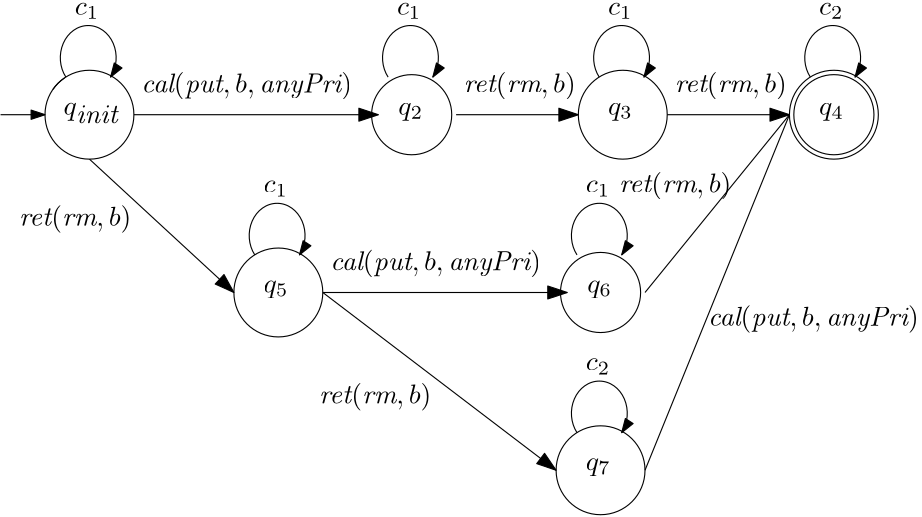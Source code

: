 <?xml version="1.0"?>
<!DOCTYPE ipe SYSTEM "ipe.dtd">
<ipe version="70107" creator="Ipe 7.1.7">
<info created="D:20151003110714" modified="D:20170130144740"/>
<preamble>\usepackage[version=0.96]{pgf}
\usepackage{tikz}
\usetikzlibrary{arrows,shapes,snakes,automata,backgrounds,petri}
\usepackage[latin1]{inputenc}
\usepackage{verbatim}</preamble>
<ipestyle name="basic">
<symbol name="arrow/arc(spx)">
<path stroke="sym-stroke" fill="sym-stroke" pen="sym-pen">
0 0 m
-1 0.333 l
-1 -0.333 l
h
</path>
</symbol>
<symbol name="arrow/farc(spx)">
<path stroke="sym-stroke" fill="white" pen="sym-pen">
0 0 m
-1 0.333 l
-1 -0.333 l
h
</path>
</symbol>
<symbol name="arrow/ptarc(spx)">
<path stroke="sym-stroke" fill="sym-stroke" pen="sym-pen">
0 0 m
-1 0.333 l
-0.8 0 l
-1 -0.333 l
h
</path>
</symbol>
<symbol name="arrow/fptarc(spx)">
<path stroke="sym-stroke" fill="white" pen="sym-pen">
0 0 m
-1 0.333 l
-0.8 0 l
-1 -0.333 l
h
</path>
</symbol>
<symbol name="mark/circle(sx)" transformations="translations">
<path fill="sym-stroke">
0.6 0 0 0.6 0 0 e
0.4 0 0 0.4 0 0 e
</path>
</symbol>
<symbol name="mark/disk(sx)" transformations="translations">
<path fill="sym-stroke">
0.6 0 0 0.6 0 0 e
</path>
</symbol>
<symbol name="mark/fdisk(sfx)" transformations="translations">
<group>
<path fill="sym-fill">
0.5 0 0 0.5 0 0 e
</path>
<path fill="sym-stroke" fillrule="eofill">
0.6 0 0 0.6 0 0 e
0.4 0 0 0.4 0 0 e
</path>
</group>
</symbol>
<symbol name="mark/box(sx)" transformations="translations">
<path fill="sym-stroke" fillrule="eofill">
-0.6 -0.6 m
0.6 -0.6 l
0.6 0.6 l
-0.6 0.6 l
h
-0.4 -0.4 m
0.4 -0.4 l
0.4 0.4 l
-0.4 0.4 l
h
</path>
</symbol>
<symbol name="mark/square(sx)" transformations="translations">
<path fill="sym-stroke">
-0.6 -0.6 m
0.6 -0.6 l
0.6 0.6 l
-0.6 0.6 l
h
</path>
</symbol>
<symbol name="mark/fsquare(sfx)" transformations="translations">
<group>
<path fill="sym-fill">
-0.5 -0.5 m
0.5 -0.5 l
0.5 0.5 l
-0.5 0.5 l
h
</path>
<path fill="sym-stroke" fillrule="eofill">
-0.6 -0.6 m
0.6 -0.6 l
0.6 0.6 l
-0.6 0.6 l
h
-0.4 -0.4 m
0.4 -0.4 l
0.4 0.4 l
-0.4 0.4 l
h
</path>
</group>
</symbol>
<symbol name="mark/cross(sx)" transformations="translations">
<group>
<path fill="sym-stroke">
-0.43 -0.57 m
0.57 0.43 l
0.43 0.57 l
-0.57 -0.43 l
h
</path>
<path fill="sym-stroke">
-0.43 0.57 m
0.57 -0.43 l
0.43 -0.57 l
-0.57 0.43 l
h
</path>
</group>
</symbol>
<symbol name="arrow/fnormal(spx)">
<path stroke="sym-stroke" fill="white" pen="sym-pen">
0 0 m
-1 0.333 l
-1 -0.333 l
h
</path>
</symbol>
<symbol name="arrow/pointed(spx)">
<path stroke="sym-stroke" fill="sym-stroke" pen="sym-pen">
0 0 m
-1 0.333 l
-0.8 0 l
-1 -0.333 l
h
</path>
</symbol>
<symbol name="arrow/fpointed(spx)">
<path stroke="sym-stroke" fill="white" pen="sym-pen">
0 0 m
-1 0.333 l
-0.8 0 l
-1 -0.333 l
h
</path>
</symbol>
<symbol name="arrow/linear(spx)">
<path stroke="sym-stroke" pen="sym-pen">
-1 0.333 m
0 0 l
-1 -0.333 l
</path>
</symbol>
<symbol name="arrow/fdouble(spx)">
<path stroke="sym-stroke" fill="white" pen="sym-pen">
0 0 m
-1 0.333 l
-1 -0.333 l
h
-1 0 m
-2 0.333 l
-2 -0.333 l
h
</path>
</symbol>
<symbol name="arrow/double(spx)">
<path stroke="sym-stroke" fill="sym-stroke" pen="sym-pen">
0 0 m
-1 0.333 l
-1 -0.333 l
h
-1 0 m
-2 0.333 l
-2 -0.333 l
h
</path>
</symbol>
<pen name="heavier" value="0.8"/>
<pen name="fat" value="1.2"/>
<pen name="ultrafat" value="2"/>
<symbolsize name="large" value="5"/>
<symbolsize name="small" value="2"/>
<symbolsize name="tiny" value="1.1"/>
<arrowsize name="large" value="10"/>
<arrowsize name="small" value="5"/>
<arrowsize name="tiny" value="3"/>
<color name="red" value="1 0 0"/>
<color name="green" value="0 1 0"/>
<color name="blue" value="0 0 1"/>
<color name="yellow" value="1 1 0"/>
<color name="orange" value="1 0.647 0"/>
<color name="gold" value="1 0.843 0"/>
<color name="purple" value="0.627 0.125 0.941"/>
<color name="gray" value="0.745"/>
<color name="brown" value="0.647 0.165 0.165"/>
<color name="navy" value="0 0 0.502"/>
<color name="pink" value="1 0.753 0.796"/>
<color name="seagreen" value="0.18 0.545 0.341"/>
<color name="turquoise" value="0.251 0.878 0.816"/>
<color name="violet" value="0.933 0.51 0.933"/>
<color name="darkblue" value="0 0 0.545"/>
<color name="darkcyan" value="0 0.545 0.545"/>
<color name="darkgray" value="0.663"/>
<color name="darkgreen" value="0 0.392 0"/>
<color name="darkmagenta" value="0.545 0 0.545"/>
<color name="darkorange" value="1 0.549 0"/>
<color name="darkred" value="0.545 0 0"/>
<color name="lightblue" value="0.678 0.847 0.902"/>
<color name="lightcyan" value="0.878 1 1"/>
<color name="lightgray" value="0.827"/>
<color name="lightgreen" value="0.565 0.933 0.565"/>
<color name="lightyellow" value="1 1 0.878"/>
<dashstyle name="dashed" value="[4] 0"/>
<dashstyle name="dotted" value="[1 3] 0"/>
<dashstyle name="dash dotted" value="[4 2 1 2] 0"/>
<dashstyle name="dash dot dotted" value="[4 2 1 2 1 2] 0"/>
<textsize name="large" value="\large"/>
<textsize name="small" value="\small"/>
<textsize name="tiny" value="\tiny"/>
<textsize name="Large" value="\Large"/>
<textsize name="LARGE" value="\LARGE"/>
<textsize name="huge" value="\huge"/>
<textsize name="Huge" value="\Huge"/>
<textsize name="footnote" value="\footnotesize"/>
<textstyle name="center" begin="\begin{center}" end="\end{center}"/>
<textstyle name="itemize" begin="\begin{itemize}" end="\end{itemize}"/>
<textstyle name="item" begin="\begin{itemize}\item{}" end="\end{itemize}"/>
<gridsize name="4 pts" value="4"/>
<gridsize name="8 pts (~3 mm)" value="8"/>
<gridsize name="16 pts (~6 mm)" value="16"/>
<gridsize name="32 pts (~12 mm)" value="32"/>
<gridsize name="10 pts (~3.5 mm)" value="10"/>
<gridsize name="20 pts (~7 mm)" value="20"/>
<gridsize name="14 pts (~5 mm)" value="14"/>
<gridsize name="28 pts (~10 mm)" value="28"/>
<gridsize name="56 pts (~20 mm)" value="56"/>
<anglesize name="90 deg" value="90"/>
<anglesize name="60 deg" value="60"/>
<anglesize name="45 deg" value="45"/>
<anglesize name="30 deg" value="30"/>
<anglesize name="22.5 deg" value="22.5"/>
<tiling name="falling" angle="-60" step="4" width="1"/>
<tiling name="rising" angle="30" step="4" width="1"/>
</ipestyle>
<page>
<layer name="alpha"/>
<view layers="alpha" active="alpha"/>
<path layer="alpha" matrix="1 0 0 1 -288 0" stroke="black">
16 0 0 16 352 384 e
</path>
<path stroke="black" arrow="normal/small">
32 384 m
48 384 l
</path>
<path stroke="black">
50.8281 393.083 m
16 0 0 -16 64 384 55.1248 397.313 a
</path>
<path matrix="0.502672 0 0 0.580409 -57.0771 128.218" stroke="black" arrow="normal/small">
224 464 m
20 0 0 -20 240 476 256 464 a
</path>
<text matrix="1 0 0 1 -9.319 -52" transformations="translations" pos="64 436" stroke="black" type="label" width="19.967" height="4.287" depth="3.1" valign="baseline">$q_{\textit{init}}$</text>
<text matrix="1 0 0 1 -5.3189 -16" transformations="translations" pos="64 436" stroke="black" type="label" width="8.781" height="4.294" depth="1.49" valign="baseline">$c_1$</text>
<text matrix="1 0 0 1 18.681 -44" transformations="translations" pos="64 436" stroke="black" type="label" width="75.884" height="7.473" depth="2.49" valign="baseline">$\textit{cal}(\textit{put},b,\textit{anyPri})$</text>
<path matrix="1 0 0 1 -172 0" stroke="black">
14.4222 0 0 14.4222 352 384 e
</path>
<text matrix="1 0 0 1 111.205 -52" transformations="translations" pos="64 436" stroke="black" type="label" width="8.917" height="4.297" depth="1.93" valign="baseline">$q_2$</text>
<path stroke="black" arrow="normal/normal">
80 384 m
168 384 l
</path>
<text matrix="1 0 0 1 134.681 -44" transformations="translations" pos="64 436" stroke="black" type="label" width="40.384" height="7.473" depth="2.49" valign="baseline">$\textit{ret}(\textit{rm},b)$</text>
<path matrix="1 0 0 1 -96 0" stroke="black">
16 0 0 16 352 384 e
</path>
<text matrix="1 0 0 1 186.681 -52" transformations="translations" pos="64 436" stroke="black" type="label" width="8.917" height="4.297" depth="1.93" valign="baseline">$q_3$</text>
<path stroke="black" arrow="normal/normal">
196 384 m
240 384 l
</path>
<text matrix="1 0 0 1 210.681 -44" transformations="translations" pos="64 436" stroke="black" type="label" width="40.384" height="7.473" depth="2.49" valign="baseline">$\textit{ret}(\textit{rm},b)$</text>
<path matrix="1 0 0 1 76 0" stroke="black" arrow="normal/normal">
196 384 m
240 384 l
</path>
<path matrix="1 0 0 1 -20 0" stroke="black">
16 0 0 16 352 384 e
</path>
<text matrix="1 0 0 1 262.681 -52" transformations="translations" pos="64 436" stroke="black" type="label" width="8.917" height="4.297" depth="1.93" valign="baseline">$q_4$</text>
<path matrix="1 0 0 1 -20 0" stroke="black">
14.4222 0 0 14.4222 352 384 e
</path>
<path matrix="0.502672 0 0 0.580409 58.9229 128.218" stroke="black" arrow="normal/small">
224 464 m
20 0 0 -20 240 476 256 464 a
</path>
<text matrix="1 0 0 1 110.681 -16" transformations="translations" pos="64 436" stroke="black" type="label" width="8.781" height="4.294" depth="1.49" valign="baseline">$c_1$</text>
<path matrix="0.502672 0 0 0.580409 134.923 128.218" stroke="black" arrow="normal/small">
224 464 m
20 0 0 -20 240 476 256 464 a
</path>
<text matrix="1 0 0 1 186.681 -16" transformations="translations" pos="64 436" stroke="black" type="label" width="8.781" height="4.294" depth="1.49" valign="baseline">$c_1$</text>
<path matrix="0.502672 0 0 0.580409 210.923 128.218" stroke="black" arrow="normal/small">
224 464 m
20 0 0 -20 240 476 256 464 a
</path>
<text matrix="1 0 0 1 262.681 -16" transformations="translations" pos="64 436" stroke="black" type="label" width="8.781" height="4.294" depth="1.49" valign="baseline">$c_2$</text>
<path matrix="1 0 0 1 -220 -64" stroke="black">
16 0 0 16 352 384 e
</path>
<text matrix="1 0 0 1 62.681 -116" transformations="translations" pos="64 436" stroke="black" type="label" width="8.917" height="4.297" depth="1.93" valign="baseline">$q_5$</text>
<text matrix="1 0 0 1 86.681 -108" transformations="translations" pos="64 436" stroke="black" type="label" width="75.884" height="7.473" depth="2.49" valign="baseline">$\textit{cal}(\textit{put},b,\textit{anyPri})$</text>
<path matrix="1 0 0 1 -104 -64" stroke="black">
14.4222 0 0 14.4222 352 384 e
</path>
<text matrix="1 0 0 1 179.205 -116" transformations="translations" pos="64 436" stroke="black" type="label" width="8.917" height="4.297" depth="1.93" valign="baseline">$q_6$</text>
<path matrix="1 0 0 1 68 -64" stroke="black" arrow="normal/normal">
80 384 m
168 384 l
</path>
<path matrix="0.502672 0 0 0.580409 10.9229 64.218" stroke="black" arrow="normal/small">
224 464 m
20 0 0 -20 240 476 256 464 a
</path>
<text matrix="1 0 0 1 62.6811 -80" transformations="translations" pos="64 436" stroke="black" type="label" width="8.781" height="4.294" depth="1.49" valign="baseline">$c_1$</text>
<path matrix="0.502672 0 0 0.580409 126.923 64.218" stroke="black" arrow="normal/small">
224 464 m
20 0 0 -20 240 476 256 464 a
</path>
<text matrix="1 0 0 1 178.681 -80" transformations="translations" pos="64 436" stroke="black" type="label" width="8.781" height="4.294" depth="1.49" valign="baseline">$c_1$</text>
<path stroke="black" arrow="normal/normal">
64 368 m
116 320 l
</path>
<text matrix="1 0 0 1 -25.319 -92" transformations="translations" pos="64 436" stroke="black" type="label" width="40.384" height="7.473" depth="2.49" valign="baseline">$\textit{ret}(\textit{rm},b)$</text>
<path matrix="1 0 0 1 -104 -128" stroke="black">
16 0 0 16 352 384 e
</path>
<text matrix="1 0 0 1 178.681 -180" transformations="translations" pos="64 436" stroke="black" type="label" width="8.917" height="4.297" depth="1.93" valign="baseline">$q_7$</text>
<path matrix="0.502672 0 0 0.580409 126.923 0.218" stroke="black" arrow="normal/small">
224 464 m
20 0 0 -20 240 476 256 464 a
</path>
<text matrix="1 0 0 1 178.681 -144" transformations="translations" pos="64 436" stroke="black" type="label" width="8.781" height="4.294" depth="1.49" valign="baseline">$c_2$</text>
<path stroke="black" arrow="normal/normal">
148 320 m
232 256 l
</path>
<path stroke="black">
264 320 m
316 384 l
</path>
<path stroke="black">
264 256 m
316 384 l
</path>
<text matrix="1 0 0 1 190.681 -80" transformations="translations" pos="64 436" stroke="black" type="label" width="40.384" height="7.473" depth="2.49" valign="baseline">$\textit{ret}(\textit{rm},b)$</text>
<text matrix="1 0 0 1 222.681 -128" transformations="translations" pos="64 436" stroke="black" type="label" width="75.884" height="7.473" depth="2.49" valign="baseline">$\textit{cal}(\textit{put},b,\textit{anyPri})$</text>
<text matrix="1 0 0 1 82.681 -156" transformations="translations" pos="64 436" stroke="black" type="label" width="40.384" height="7.473" depth="2.49" valign="baseline">$\textit{ret}(\textit{rm},b)$</text>
</page>
</ipe>
